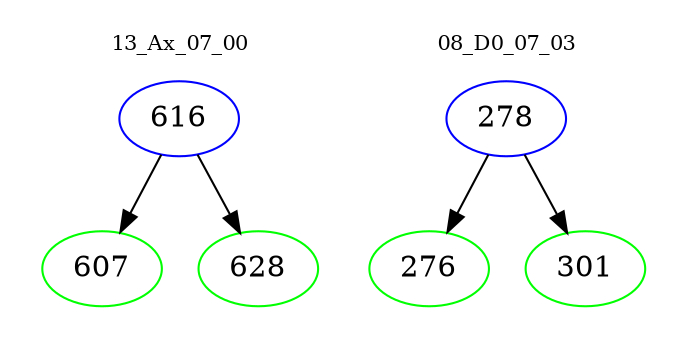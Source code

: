 digraph{
subgraph cluster_0 {
color = white
label = "13_Ax_07_00";
fontsize=10;
T0_616 [label="616", color="blue"]
T0_616 -> T0_607 [color="black"]
T0_607 [label="607", color="green"]
T0_616 -> T0_628 [color="black"]
T0_628 [label="628", color="green"]
}
subgraph cluster_1 {
color = white
label = "08_D0_07_03";
fontsize=10;
T1_278 [label="278", color="blue"]
T1_278 -> T1_276 [color="black"]
T1_276 [label="276", color="green"]
T1_278 -> T1_301 [color="black"]
T1_301 [label="301", color="green"]
}
}
